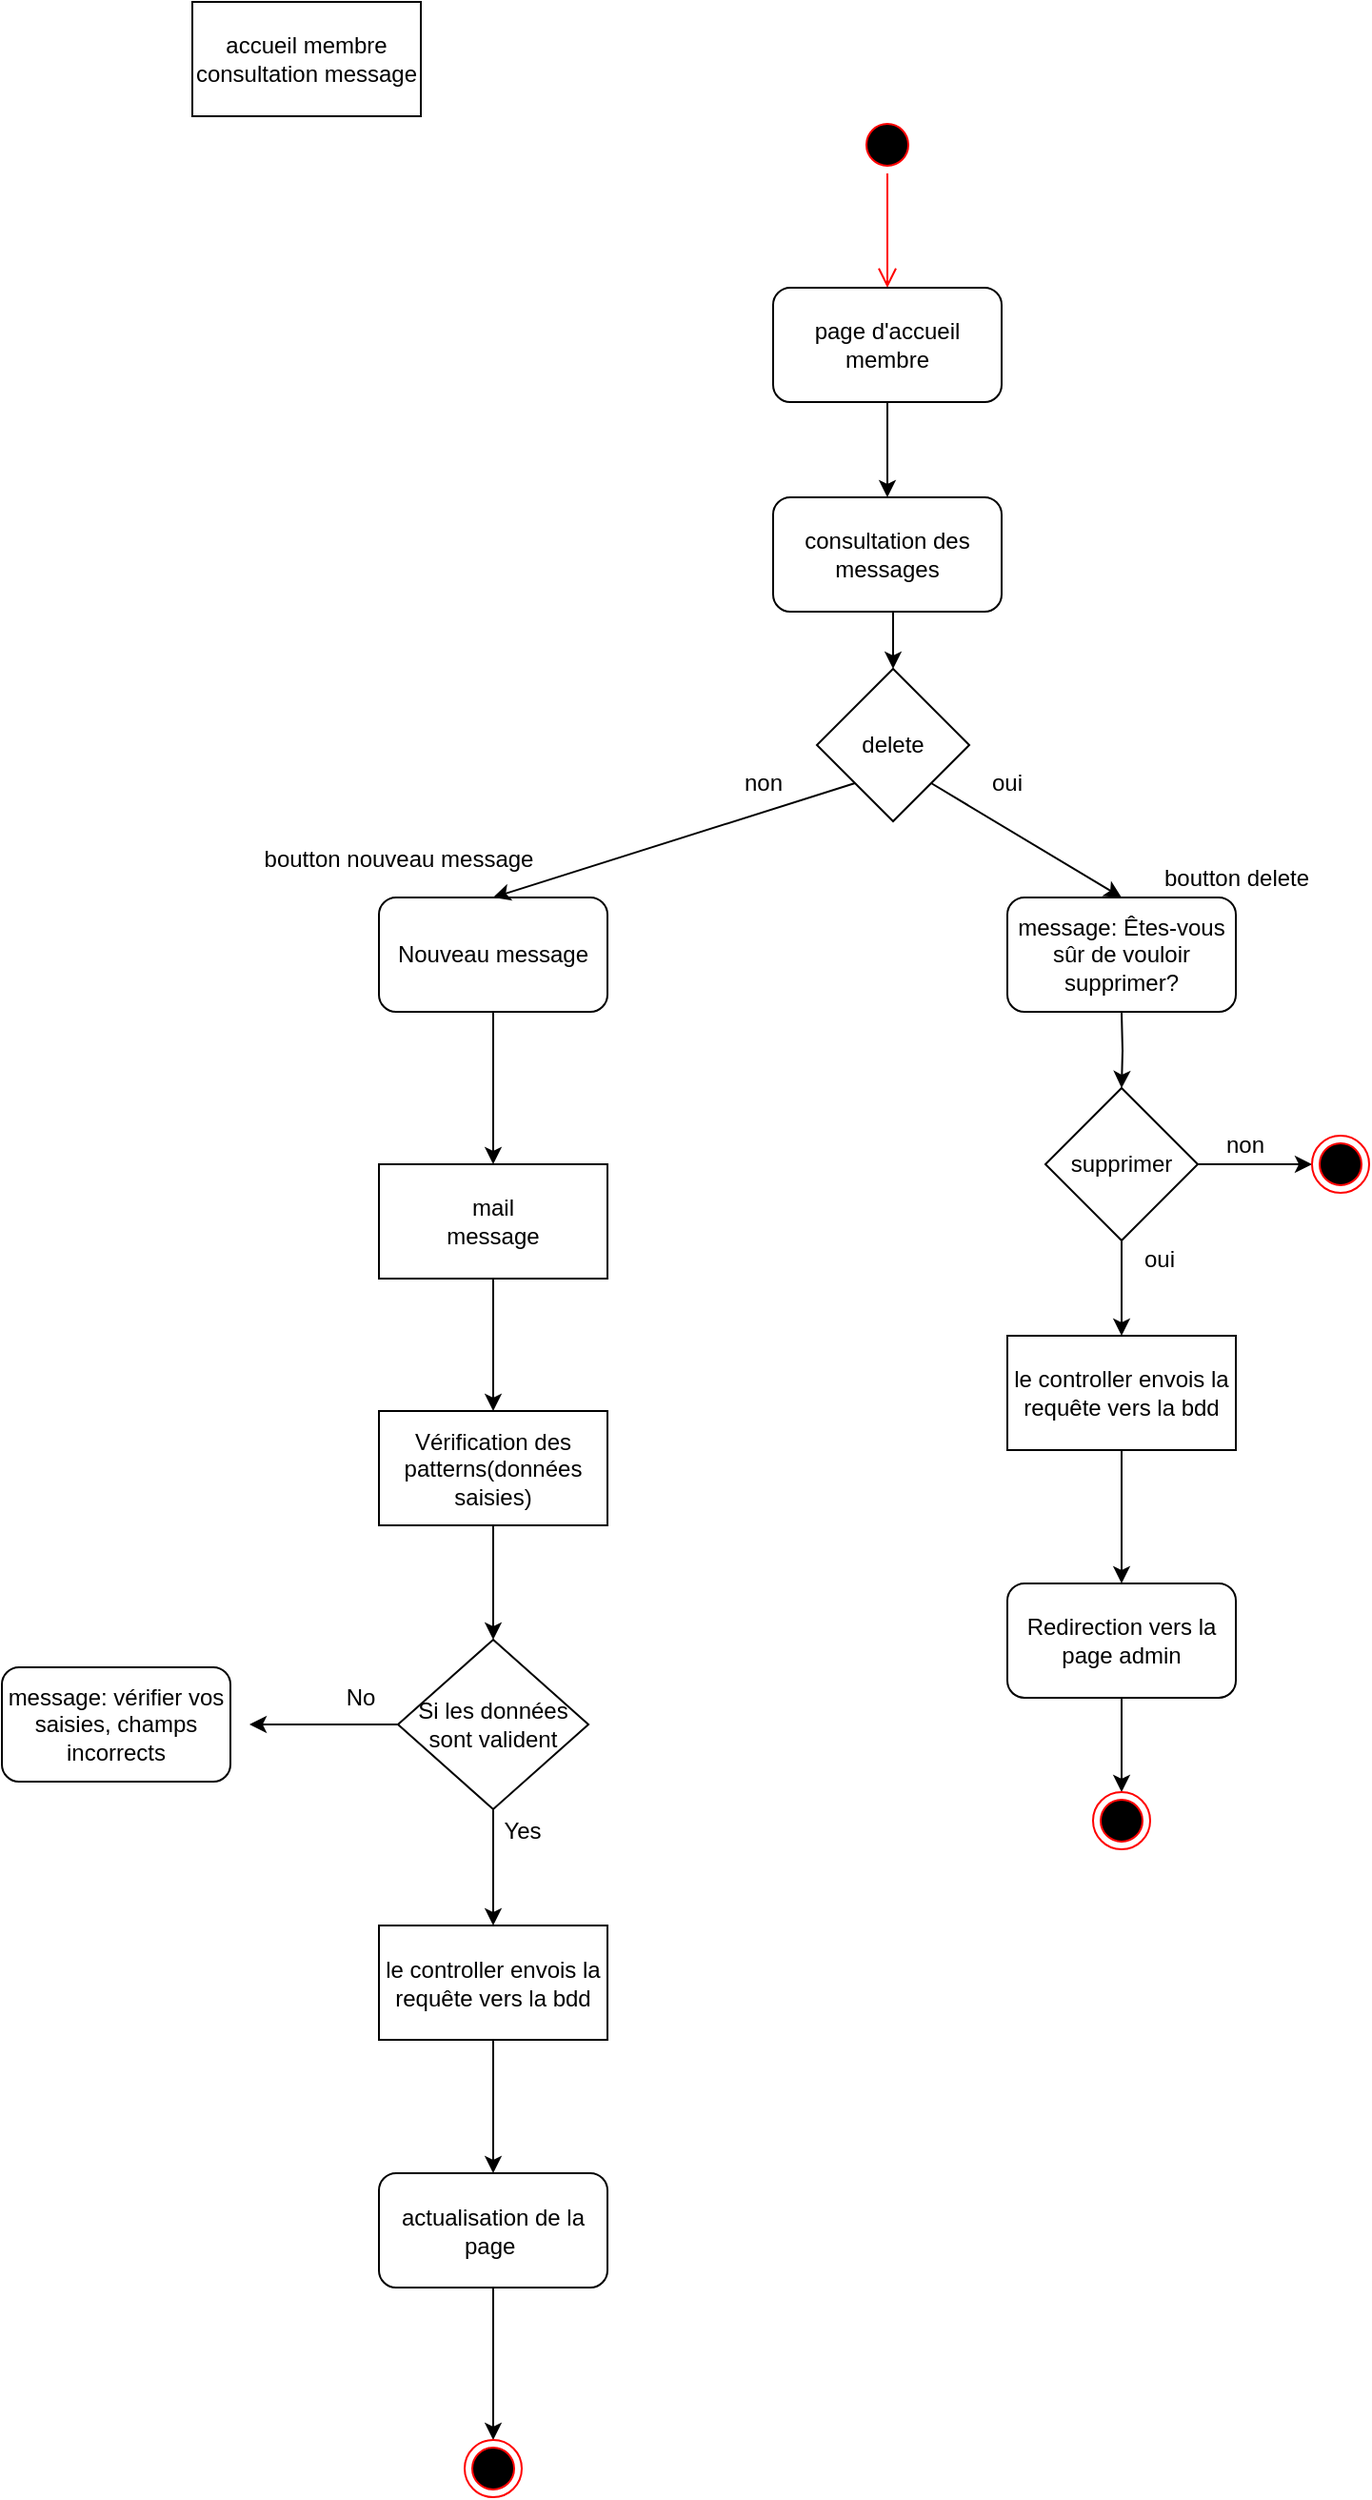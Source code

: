 <mxfile version="15.0.6" type="device"><diagram id="ZtY5Zu2LFWpqIh-NAuaa" name="Page-1"><mxGraphModel dx="1695" dy="372" grid="1" gridSize="10" guides="1" tooltips="1" connect="1" arrows="1" fold="1" page="1" pageScale="1" pageWidth="827" pageHeight="1169" math="0" shadow="0"><root><mxCell id="0"/><mxCell id="1" parent="0"/><mxCell id="5Hj1YmvnGkM8AU7Z2lDS-1" value="accueil membre consultation message " style="rounded=0;whiteSpace=wrap;html=1;" parent="1" vertex="1"><mxGeometry x="50" y="60" width="120" height="60" as="geometry"/></mxCell><mxCell id="5Hj1YmvnGkM8AU7Z2lDS-2" value="" style="ellipse;html=1;shape=startState;fillColor=#000000;strokeColor=#ff0000;" parent="1" vertex="1"><mxGeometry x="400" y="120" width="30" height="30" as="geometry"/></mxCell><mxCell id="5Hj1YmvnGkM8AU7Z2lDS-3" value="" style="edgeStyle=orthogonalEdgeStyle;html=1;verticalAlign=bottom;endArrow=open;endSize=8;strokeColor=#ff0000;" parent="1" source="5Hj1YmvnGkM8AU7Z2lDS-2" edge="1"><mxGeometry relative="1" as="geometry"><mxPoint x="415" y="210" as="targetPoint"/></mxGeometry></mxCell><mxCell id="5Hj1YmvnGkM8AU7Z2lDS-7" value="&lt;div&gt;page d'accueil&lt;/div&gt;&lt;div&gt;membre&lt;br&gt;&lt;/div&gt;" style="rounded=1;whiteSpace=wrap;html=1;" parent="1" vertex="1"><mxGeometry x="355" y="210" width="120" height="60" as="geometry"/></mxCell><mxCell id="5Hj1YmvnGkM8AU7Z2lDS-12" value="" style="endArrow=classic;html=1;exitX=0.5;exitY=1;exitDx=0;exitDy=0;" parent="1" source="5Hj1YmvnGkM8AU7Z2lDS-7" edge="1"><mxGeometry width="50" height="50" relative="1" as="geometry"><mxPoint x="390" y="370" as="sourcePoint"/><mxPoint x="415" y="320" as="targetPoint"/></mxGeometry></mxCell><mxCell id="5Hj1YmvnGkM8AU7Z2lDS-13" value="consultation des messages" style="rounded=1;whiteSpace=wrap;html=1;" parent="1" vertex="1"><mxGeometry x="355" y="320" width="120" height="60" as="geometry"/></mxCell><mxCell id="5Hj1YmvnGkM8AU7Z2lDS-31" value="message: vérifier vos saisies, champs incorrects" style="rounded=1;whiteSpace=wrap;html=1;" parent="1" vertex="1"><mxGeometry x="-50" y="934" width="120" height="60" as="geometry"/></mxCell><mxCell id="5Hj1YmvnGkM8AU7Z2lDS-43" value="delete" style="rhombus;whiteSpace=wrap;html=1;" parent="1" vertex="1"><mxGeometry x="378" y="410" width="80" height="80" as="geometry"/></mxCell><mxCell id="5Hj1YmvnGkM8AU7Z2lDS-44" value="" style="edgeStyle=orthogonalEdgeStyle;rounded=0;orthogonalLoop=1;jettySize=auto;html=1;" parent="1" source="5Hj1YmvnGkM8AU7Z2lDS-45" target="5Hj1YmvnGkM8AU7Z2lDS-47" edge="1"><mxGeometry relative="1" as="geometry"/></mxCell><mxCell id="5Hj1YmvnGkM8AU7Z2lDS-45" value="Nouveau message" style="rounded=1;whiteSpace=wrap;html=1;" parent="1" vertex="1"><mxGeometry x="148" y="530" width="120" height="60" as="geometry"/></mxCell><mxCell id="5Hj1YmvnGkM8AU7Z2lDS-46" value="" style="edgeStyle=orthogonalEdgeStyle;rounded=0;orthogonalLoop=1;jettySize=auto;html=1;" parent="1" source="5Hj1YmvnGkM8AU7Z2lDS-47" target="5Hj1YmvnGkM8AU7Z2lDS-49" edge="1"><mxGeometry relative="1" as="geometry"/></mxCell><mxCell id="5Hj1YmvnGkM8AU7Z2lDS-47" value="&lt;div&gt;mail&lt;/div&gt;&lt;div&gt;message&lt;/div&gt;" style="rounded=0;whiteSpace=wrap;html=1;" parent="1" vertex="1"><mxGeometry x="148" y="670" width="120" height="60" as="geometry"/></mxCell><mxCell id="5Hj1YmvnGkM8AU7Z2lDS-48" value="" style="edgeStyle=orthogonalEdgeStyle;rounded=0;orthogonalLoop=1;jettySize=auto;html=1;" parent="1" source="5Hj1YmvnGkM8AU7Z2lDS-49" target="5Hj1YmvnGkM8AU7Z2lDS-51" edge="1"><mxGeometry relative="1" as="geometry"/></mxCell><mxCell id="5Hj1YmvnGkM8AU7Z2lDS-49" value="Vérification des patterns(données saisies)" style="rounded=0;whiteSpace=wrap;html=1;" parent="1" vertex="1"><mxGeometry x="148" y="799.5" width="120" height="60" as="geometry"/></mxCell><mxCell id="5Hj1YmvnGkM8AU7Z2lDS-50" value="" style="edgeStyle=orthogonalEdgeStyle;rounded=0;orthogonalLoop=1;jettySize=auto;html=1;" parent="1" source="5Hj1YmvnGkM8AU7Z2lDS-51" target="5Hj1YmvnGkM8AU7Z2lDS-53" edge="1"><mxGeometry relative="1" as="geometry"/></mxCell><mxCell id="5Hj1YmvnGkM8AU7Z2lDS-51" value="Si les données sont valident" style="rhombus;whiteSpace=wrap;html=1;" parent="1" vertex="1"><mxGeometry x="158" y="919.5" width="100" height="89" as="geometry"/></mxCell><mxCell id="5Hj1YmvnGkM8AU7Z2lDS-52" value="" style="edgeStyle=orthogonalEdgeStyle;rounded=0;orthogonalLoop=1;jettySize=auto;html=1;" parent="1" source="5Hj1YmvnGkM8AU7Z2lDS-53" target="5Hj1YmvnGkM8AU7Z2lDS-56" edge="1"><mxGeometry relative="1" as="geometry"/></mxCell><mxCell id="5Hj1YmvnGkM8AU7Z2lDS-53" value="le controller envois la requête vers la bdd" style="rounded=0;whiteSpace=wrap;html=1;" parent="1" vertex="1"><mxGeometry x="148" y="1069.5" width="120" height="60" as="geometry"/></mxCell><mxCell id="5Hj1YmvnGkM8AU7Z2lDS-54" value="Yes" style="text;html=1;align=center;verticalAlign=middle;resizable=0;points=[];autosize=1;strokeColor=none;" parent="1" vertex="1"><mxGeometry x="208" y="1009.5" width="30" height="20" as="geometry"/></mxCell><mxCell id="5Hj1YmvnGkM8AU7Z2lDS-55" value="" style="edgeStyle=orthogonalEdgeStyle;rounded=0;orthogonalLoop=1;jettySize=auto;html=1;" parent="1" source="5Hj1YmvnGkM8AU7Z2lDS-56" target="5Hj1YmvnGkM8AU7Z2lDS-57" edge="1"><mxGeometry relative="1" as="geometry"/></mxCell><mxCell id="5Hj1YmvnGkM8AU7Z2lDS-56" value="actualisation de la page&amp;nbsp; " style="rounded=1;whiteSpace=wrap;html=1;" parent="1" vertex="1"><mxGeometry x="148" y="1199.5" width="120" height="60" as="geometry"/></mxCell><mxCell id="5Hj1YmvnGkM8AU7Z2lDS-57" value="" style="ellipse;html=1;shape=endState;fillColor=#000000;strokeColor=#ff0000;" parent="1" vertex="1"><mxGeometry x="193" y="1339.5" width="30" height="30" as="geometry"/></mxCell><mxCell id="5Hj1YmvnGkM8AU7Z2lDS-58" value="" style="edgeStyle=orthogonalEdgeStyle;rounded=0;orthogonalLoop=1;jettySize=auto;html=1;" parent="1" edge="1"><mxGeometry relative="1" as="geometry"><mxPoint x="80" y="964.0" as="targetPoint"/><mxPoint x="158" y="964.0" as="sourcePoint"/></mxGeometry></mxCell><mxCell id="5Hj1YmvnGkM8AU7Z2lDS-59" value="No" style="text;html=1;align=center;verticalAlign=middle;resizable=0;points=[];autosize=1;strokeColor=none;" parent="1" vertex="1"><mxGeometry x="123" y="939.5" width="30" height="20" as="geometry"/></mxCell><mxCell id="5Hj1YmvnGkM8AU7Z2lDS-60" value="" style="endArrow=classic;html=1;entryX=0.5;entryY=0;entryDx=0;entryDy=0;exitX=0;exitY=1;exitDx=0;exitDy=0;" parent="1" source="5Hj1YmvnGkM8AU7Z2lDS-43" target="5Hj1YmvnGkM8AU7Z2lDS-45" edge="1"><mxGeometry width="50" height="50" relative="1" as="geometry"><mxPoint x="298" y="490" as="sourcePoint"/><mxPoint x="428" y="640" as="targetPoint"/></mxGeometry></mxCell><mxCell id="5Hj1YmvnGkM8AU7Z2lDS-62" value="message: Êtes-vous sûr de vouloir supprimer?" style="rounded=1;whiteSpace=wrap;html=1;" parent="1" vertex="1"><mxGeometry x="478" y="530" width="120" height="60" as="geometry"/></mxCell><mxCell id="5Hj1YmvnGkM8AU7Z2lDS-63" value="" style="edgeStyle=orthogonalEdgeStyle;rounded=0;orthogonalLoop=1;jettySize=auto;html=1;" parent="1" source="5Hj1YmvnGkM8AU7Z2lDS-64" target="5Hj1YmvnGkM8AU7Z2lDS-66" edge="1"><mxGeometry relative="1" as="geometry"/></mxCell><mxCell id="5Hj1YmvnGkM8AU7Z2lDS-64" value="le controller envois la requête vers la bdd" style="rounded=0;whiteSpace=wrap;html=1;" parent="1" vertex="1"><mxGeometry x="478" y="760" width="120" height="60" as="geometry"/></mxCell><mxCell id="5Hj1YmvnGkM8AU7Z2lDS-65" value="" style="edgeStyle=orthogonalEdgeStyle;rounded=0;orthogonalLoop=1;jettySize=auto;html=1;" parent="1" source="5Hj1YmvnGkM8AU7Z2lDS-66" target="5Hj1YmvnGkM8AU7Z2lDS-67" edge="1"><mxGeometry relative="1" as="geometry"/></mxCell><mxCell id="5Hj1YmvnGkM8AU7Z2lDS-66" value="Redirection vers la page admin" style="rounded=1;whiteSpace=wrap;html=1;" parent="1" vertex="1"><mxGeometry x="478" y="890" width="120" height="60" as="geometry"/></mxCell><mxCell id="5Hj1YmvnGkM8AU7Z2lDS-67" value="" style="ellipse;html=1;shape=endState;fillColor=#000000;strokeColor=#ff0000;" parent="1" vertex="1"><mxGeometry x="523" y="999.5" width="30" height="30" as="geometry"/></mxCell><mxCell id="5Hj1YmvnGkM8AU7Z2lDS-68" value="" style="endArrow=classic;html=1;exitX=1;exitY=1;exitDx=0;exitDy=0;entryX=0.5;entryY=0;entryDx=0;entryDy=0;" parent="1" source="5Hj1YmvnGkM8AU7Z2lDS-43" target="5Hj1YmvnGkM8AU7Z2lDS-62" edge="1"><mxGeometry width="50" height="50" relative="1" as="geometry"><mxPoint x="298" y="640" as="sourcePoint"/><mxPoint x="348" y="590" as="targetPoint"/></mxGeometry></mxCell><mxCell id="5Hj1YmvnGkM8AU7Z2lDS-69" value="boutton nouveau message" style="text;html=1;align=center;verticalAlign=middle;resizable=0;points=[];autosize=1;strokeColor=none;" parent="1" vertex="1"><mxGeometry x="78" y="500" width="160" height="20" as="geometry"/></mxCell><mxCell id="5Hj1YmvnGkM8AU7Z2lDS-70" value="boutton delete" style="text;html=1;align=center;verticalAlign=middle;resizable=0;points=[];autosize=1;strokeColor=none;" parent="1" vertex="1"><mxGeometry x="553" y="510" width="90" height="20" as="geometry"/></mxCell><mxCell id="5Hj1YmvnGkM8AU7Z2lDS-71" value="" style="endArrow=classic;html=1;entryX=0.5;entryY=0;entryDx=0;entryDy=0;" parent="1" target="5Hj1YmvnGkM8AU7Z2lDS-43" edge="1"><mxGeometry width="50" height="50" relative="1" as="geometry"><mxPoint x="418" y="380" as="sourcePoint"/><mxPoint x="400" y="330" as="targetPoint"/></mxGeometry></mxCell><mxCell id="9opCVA1jTja30KXTfBys-1" value="oui" style="text;html=1;strokeColor=none;fillColor=none;align=center;verticalAlign=middle;whiteSpace=wrap;rounded=0;" vertex="1" parent="1"><mxGeometry x="458" y="460" width="40" height="20" as="geometry"/></mxCell><mxCell id="9opCVA1jTja30KXTfBys-2" value="non" style="text;html=1;strokeColor=none;fillColor=none;align=center;verticalAlign=middle;whiteSpace=wrap;rounded=0;" vertex="1" parent="1"><mxGeometry x="330" y="460" width="40" height="20" as="geometry"/></mxCell><mxCell id="9opCVA1jTja30KXTfBys-10" value="" style="edgeStyle=orthogonalEdgeStyle;rounded=0;orthogonalLoop=1;jettySize=auto;html=1;" edge="1" parent="1"><mxGeometry relative="1" as="geometry"><mxPoint x="538" y="590" as="sourcePoint"/><mxPoint x="538" y="630" as="targetPoint"/></mxGeometry></mxCell><mxCell id="9opCVA1jTja30KXTfBys-11" value="supprimer" style="rhombus;whiteSpace=wrap;html=1;" vertex="1" parent="1"><mxGeometry x="498" y="630" width="80" height="80" as="geometry"/></mxCell><mxCell id="9opCVA1jTja30KXTfBys-12" value="" style="endArrow=classic;html=1;exitX=0.5;exitY=1;exitDx=0;exitDy=0;entryX=0.5;entryY=0;entryDx=0;entryDy=0;" edge="1" parent="1" source="9opCVA1jTja30KXTfBys-11"><mxGeometry width="50" height="50" relative="1" as="geometry"><mxPoint x="638" y="720" as="sourcePoint"/><mxPoint x="538" y="760" as="targetPoint"/></mxGeometry></mxCell><mxCell id="9opCVA1jTja30KXTfBys-13" value="" style="endArrow=classic;html=1;exitX=1;exitY=0.5;exitDx=0;exitDy=0;" edge="1" parent="1" source="9opCVA1jTja30KXTfBys-11"><mxGeometry width="50" height="50" relative="1" as="geometry"><mxPoint x="638" y="870" as="sourcePoint"/><mxPoint x="638" y="670" as="targetPoint"/></mxGeometry></mxCell><mxCell id="9opCVA1jTja30KXTfBys-14" value="" style="ellipse;html=1;shape=endState;fillColor=#000000;strokeColor=#ff0000;" vertex="1" parent="1"><mxGeometry x="638" y="655" width="30" height="30" as="geometry"/></mxCell><mxCell id="9opCVA1jTja30KXTfBys-15" value="non" style="text;html=1;strokeColor=none;fillColor=none;align=center;verticalAlign=middle;whiteSpace=wrap;rounded=0;" vertex="1" parent="1"><mxGeometry x="583" y="650" width="40" height="20" as="geometry"/></mxCell><mxCell id="9opCVA1jTja30KXTfBys-16" value="oui" style="text;html=1;strokeColor=none;fillColor=none;align=center;verticalAlign=middle;whiteSpace=wrap;rounded=0;" vertex="1" parent="1"><mxGeometry x="538" y="710" width="40" height="20" as="geometry"/></mxCell></root></mxGraphModel></diagram></mxfile>